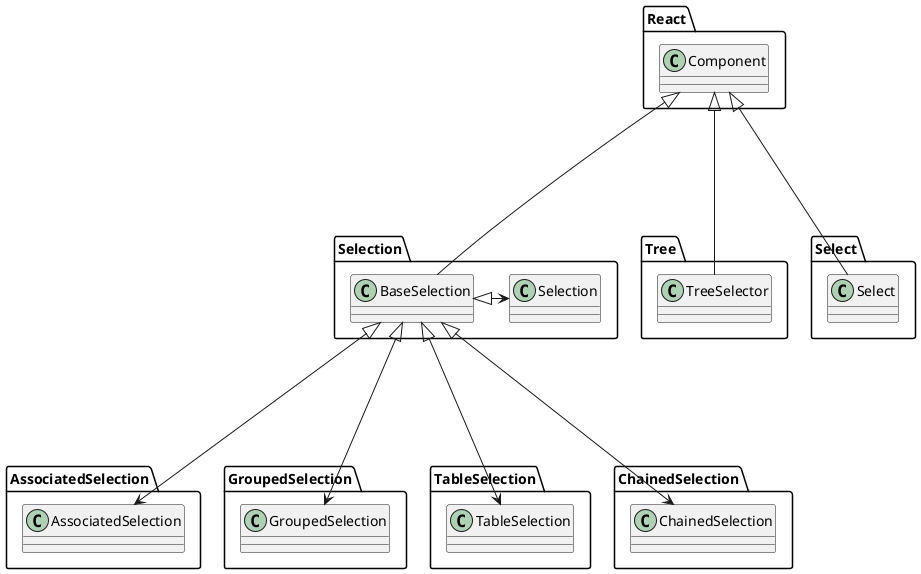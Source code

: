 @startuml selection
class React.Component {}
class Selection.BaseSelection {}
class Selection.Selection {}
class AssociatedSelection.AssociatedSelection {}
class GroupedSelection.GroupedSelection {}
class TableSelection.TableSelection {}
class ChainedSelection.ChainedSelection {}
class Tree.TreeSelector {}
class Select.Select {}

React.Component <|---- Selection.BaseSelection
React.Component <|---- Tree.TreeSelector
React.Component <|---- Select.Select

Selection.BaseSelection <|-> Selection.Selection
Selection.BaseSelection <|----> TableSelection.TableSelection
Selection.BaseSelection <|----> GroupedSelection.GroupedSelection
Selection.BaseSelection <|----> AssociatedSelection.AssociatedSelection
Selection.BaseSelection <|----> ChainedSelection.ChainedSelection 

@enduml